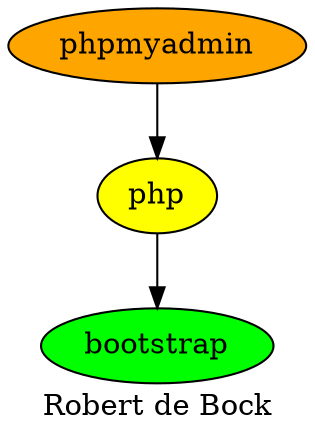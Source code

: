 digraph PhiloDilemma {
  label = "Robert de Bock" ;
  overlap=false
  {
    bootstrap [fillcolor=green style=filled]
    php [fillcolor=yellow style=filled]
    phpmyadmin [fillcolor=orange style=filled]
  }
  php -> bootstrap
  phpmyadmin -> php
}
